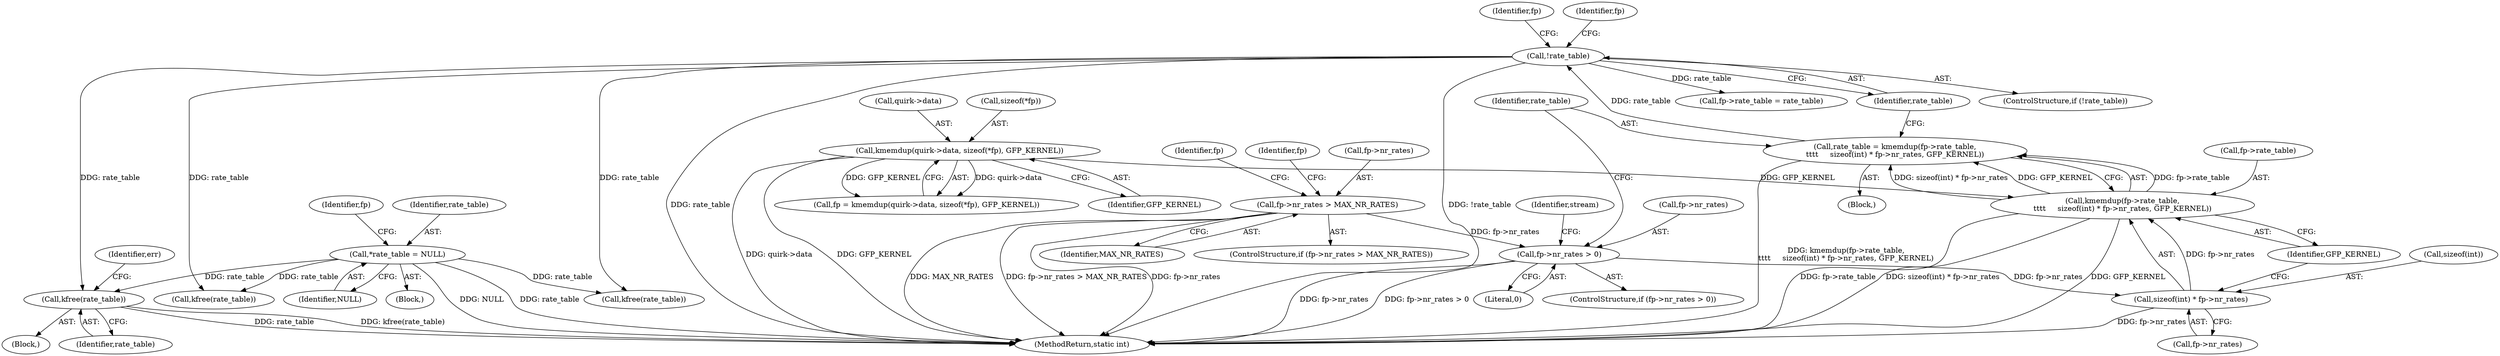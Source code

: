 digraph "0_linux_0f886ca12765d20124bd06291c82951fd49a33be@API" {
"1000204" [label="(Call,kfree(rate_table))"];
"1000112" [label="(Call,*rate_table = NULL)"];
"1000168" [label="(Call,!rate_table)"];
"1000154" [label="(Call,rate_table = kmemdup(fp->rate_table,\n\t\t\t\t     sizeof(int) * fp->nr_rates, GFP_KERNEL))"];
"1000156" [label="(Call,kmemdup(fp->rate_table,\n\t\t\t\t     sizeof(int) * fp->nr_rates, GFP_KERNEL))"];
"1000160" [label="(Call,sizeof(int) * fp->nr_rates)"];
"1000148" [label="(Call,fp->nr_rates > 0)"];
"1000136" [label="(Call,fp->nr_rates > MAX_NR_RATES)"];
"1000117" [label="(Call,kmemdup(quirk->data, sizeof(*fp), GFP_KERNEL))"];
"1000121" [label="(Call,sizeof(*fp))"];
"1000160" [label="(Call,sizeof(int) * fp->nr_rates)"];
"1000204" [label="(Call,kfree(rate_table))"];
"1000153" [label="(Block,)"];
"1000157" [label="(Call,fp->rate_table)"];
"1000124" [label="(Identifier,GFP_KERNEL)"];
"1000233" [label="(Call,kfree(rate_table))"];
"1000148" [label="(Call,fp->nr_rates > 0)"];
"1000147" [label="(ControlStructure,if (fp->nr_rates > 0))"];
"1000172" [label="(Identifier,fp)"];
"1000329" [label="(MethodReturn,static int)"];
"1000114" [label="(Identifier,NULL)"];
"1000113" [label="(Identifier,rate_table)"];
"1000178" [label="(Identifier,fp)"];
"1000201" [label="(Block,)"];
"1000112" [label="(Call,*rate_table = NULL)"];
"1000105" [label="(Block,)"];
"1000168" [label="(Call,!rate_table)"];
"1000140" [label="(Identifier,MAX_NR_RATES)"];
"1000115" [label="(Call,fp = kmemdup(quirk->data, sizeof(*fp), GFP_KERNEL))"];
"1000169" [label="(Identifier,rate_table)"];
"1000116" [label="(Identifier,fp)"];
"1000176" [label="(Call,fp->rate_table = rate_table)"];
"1000161" [label="(Call,sizeof(int))"];
"1000137" [label="(Call,fp->nr_rates)"];
"1000135" [label="(ControlStructure,if (fp->nr_rates > MAX_NR_RATES))"];
"1000118" [label="(Call,quirk->data)"];
"1000205" [label="(Identifier,rate_table)"];
"1000150" [label="(Identifier,fp)"];
"1000156" [label="(Call,kmemdup(fp->rate_table,\n\t\t\t\t     sizeof(int) * fp->nr_rates, GFP_KERNEL))"];
"1000261" [label="(Call,kfree(rate_table))"];
"1000136" [label="(Call,fp->nr_rates > MAX_NR_RATES)"];
"1000149" [label="(Call,fp->nr_rates)"];
"1000117" [label="(Call,kmemdup(quirk->data, sizeof(*fp), GFP_KERNEL))"];
"1000163" [label="(Call,fp->nr_rates)"];
"1000154" [label="(Call,rate_table = kmemdup(fp->rate_table,\n\t\t\t\t     sizeof(int) * fp->nr_rates, GFP_KERNEL))"];
"1000155" [label="(Identifier,rate_table)"];
"1000182" [label="(Identifier,stream)"];
"1000166" [label="(Identifier,GFP_KERNEL)"];
"1000152" [label="(Literal,0)"];
"1000143" [label="(Identifier,fp)"];
"1000167" [label="(ControlStructure,if (!rate_table))"];
"1000207" [label="(Identifier,err)"];
"1000204" -> "1000201"  [label="AST: "];
"1000204" -> "1000205"  [label="CFG: "];
"1000205" -> "1000204"  [label="AST: "];
"1000207" -> "1000204"  [label="CFG: "];
"1000204" -> "1000329"  [label="DDG: rate_table"];
"1000204" -> "1000329"  [label="DDG: kfree(rate_table)"];
"1000112" -> "1000204"  [label="DDG: rate_table"];
"1000168" -> "1000204"  [label="DDG: rate_table"];
"1000112" -> "1000105"  [label="AST: "];
"1000112" -> "1000114"  [label="CFG: "];
"1000113" -> "1000112"  [label="AST: "];
"1000114" -> "1000112"  [label="AST: "];
"1000116" -> "1000112"  [label="CFG: "];
"1000112" -> "1000329"  [label="DDG: NULL"];
"1000112" -> "1000329"  [label="DDG: rate_table"];
"1000112" -> "1000233"  [label="DDG: rate_table"];
"1000112" -> "1000261"  [label="DDG: rate_table"];
"1000168" -> "1000167"  [label="AST: "];
"1000168" -> "1000169"  [label="CFG: "];
"1000169" -> "1000168"  [label="AST: "];
"1000172" -> "1000168"  [label="CFG: "];
"1000178" -> "1000168"  [label="CFG: "];
"1000168" -> "1000329"  [label="DDG: !rate_table"];
"1000168" -> "1000329"  [label="DDG: rate_table"];
"1000154" -> "1000168"  [label="DDG: rate_table"];
"1000168" -> "1000176"  [label="DDG: rate_table"];
"1000168" -> "1000233"  [label="DDG: rate_table"];
"1000168" -> "1000261"  [label="DDG: rate_table"];
"1000154" -> "1000153"  [label="AST: "];
"1000154" -> "1000156"  [label="CFG: "];
"1000155" -> "1000154"  [label="AST: "];
"1000156" -> "1000154"  [label="AST: "];
"1000169" -> "1000154"  [label="CFG: "];
"1000154" -> "1000329"  [label="DDG: kmemdup(fp->rate_table,\n\t\t\t\t     sizeof(int) * fp->nr_rates, GFP_KERNEL)"];
"1000156" -> "1000154"  [label="DDG: fp->rate_table"];
"1000156" -> "1000154"  [label="DDG: sizeof(int) * fp->nr_rates"];
"1000156" -> "1000154"  [label="DDG: GFP_KERNEL"];
"1000156" -> "1000166"  [label="CFG: "];
"1000157" -> "1000156"  [label="AST: "];
"1000160" -> "1000156"  [label="AST: "];
"1000166" -> "1000156"  [label="AST: "];
"1000156" -> "1000329"  [label="DDG: fp->rate_table"];
"1000156" -> "1000329"  [label="DDG: sizeof(int) * fp->nr_rates"];
"1000156" -> "1000329"  [label="DDG: GFP_KERNEL"];
"1000160" -> "1000156"  [label="DDG: fp->nr_rates"];
"1000117" -> "1000156"  [label="DDG: GFP_KERNEL"];
"1000160" -> "1000163"  [label="CFG: "];
"1000161" -> "1000160"  [label="AST: "];
"1000163" -> "1000160"  [label="AST: "];
"1000166" -> "1000160"  [label="CFG: "];
"1000160" -> "1000329"  [label="DDG: fp->nr_rates"];
"1000148" -> "1000160"  [label="DDG: fp->nr_rates"];
"1000148" -> "1000147"  [label="AST: "];
"1000148" -> "1000152"  [label="CFG: "];
"1000149" -> "1000148"  [label="AST: "];
"1000152" -> "1000148"  [label="AST: "];
"1000155" -> "1000148"  [label="CFG: "];
"1000182" -> "1000148"  [label="CFG: "];
"1000148" -> "1000329"  [label="DDG: fp->nr_rates"];
"1000148" -> "1000329"  [label="DDG: fp->nr_rates > 0"];
"1000136" -> "1000148"  [label="DDG: fp->nr_rates"];
"1000136" -> "1000135"  [label="AST: "];
"1000136" -> "1000140"  [label="CFG: "];
"1000137" -> "1000136"  [label="AST: "];
"1000140" -> "1000136"  [label="AST: "];
"1000143" -> "1000136"  [label="CFG: "];
"1000150" -> "1000136"  [label="CFG: "];
"1000136" -> "1000329"  [label="DDG: MAX_NR_RATES"];
"1000136" -> "1000329"  [label="DDG: fp->nr_rates > MAX_NR_RATES"];
"1000136" -> "1000329"  [label="DDG: fp->nr_rates"];
"1000117" -> "1000115"  [label="AST: "];
"1000117" -> "1000124"  [label="CFG: "];
"1000118" -> "1000117"  [label="AST: "];
"1000121" -> "1000117"  [label="AST: "];
"1000124" -> "1000117"  [label="AST: "];
"1000115" -> "1000117"  [label="CFG: "];
"1000117" -> "1000329"  [label="DDG: quirk->data"];
"1000117" -> "1000329"  [label="DDG: GFP_KERNEL"];
"1000117" -> "1000115"  [label="DDG: quirk->data"];
"1000117" -> "1000115"  [label="DDG: GFP_KERNEL"];
}
